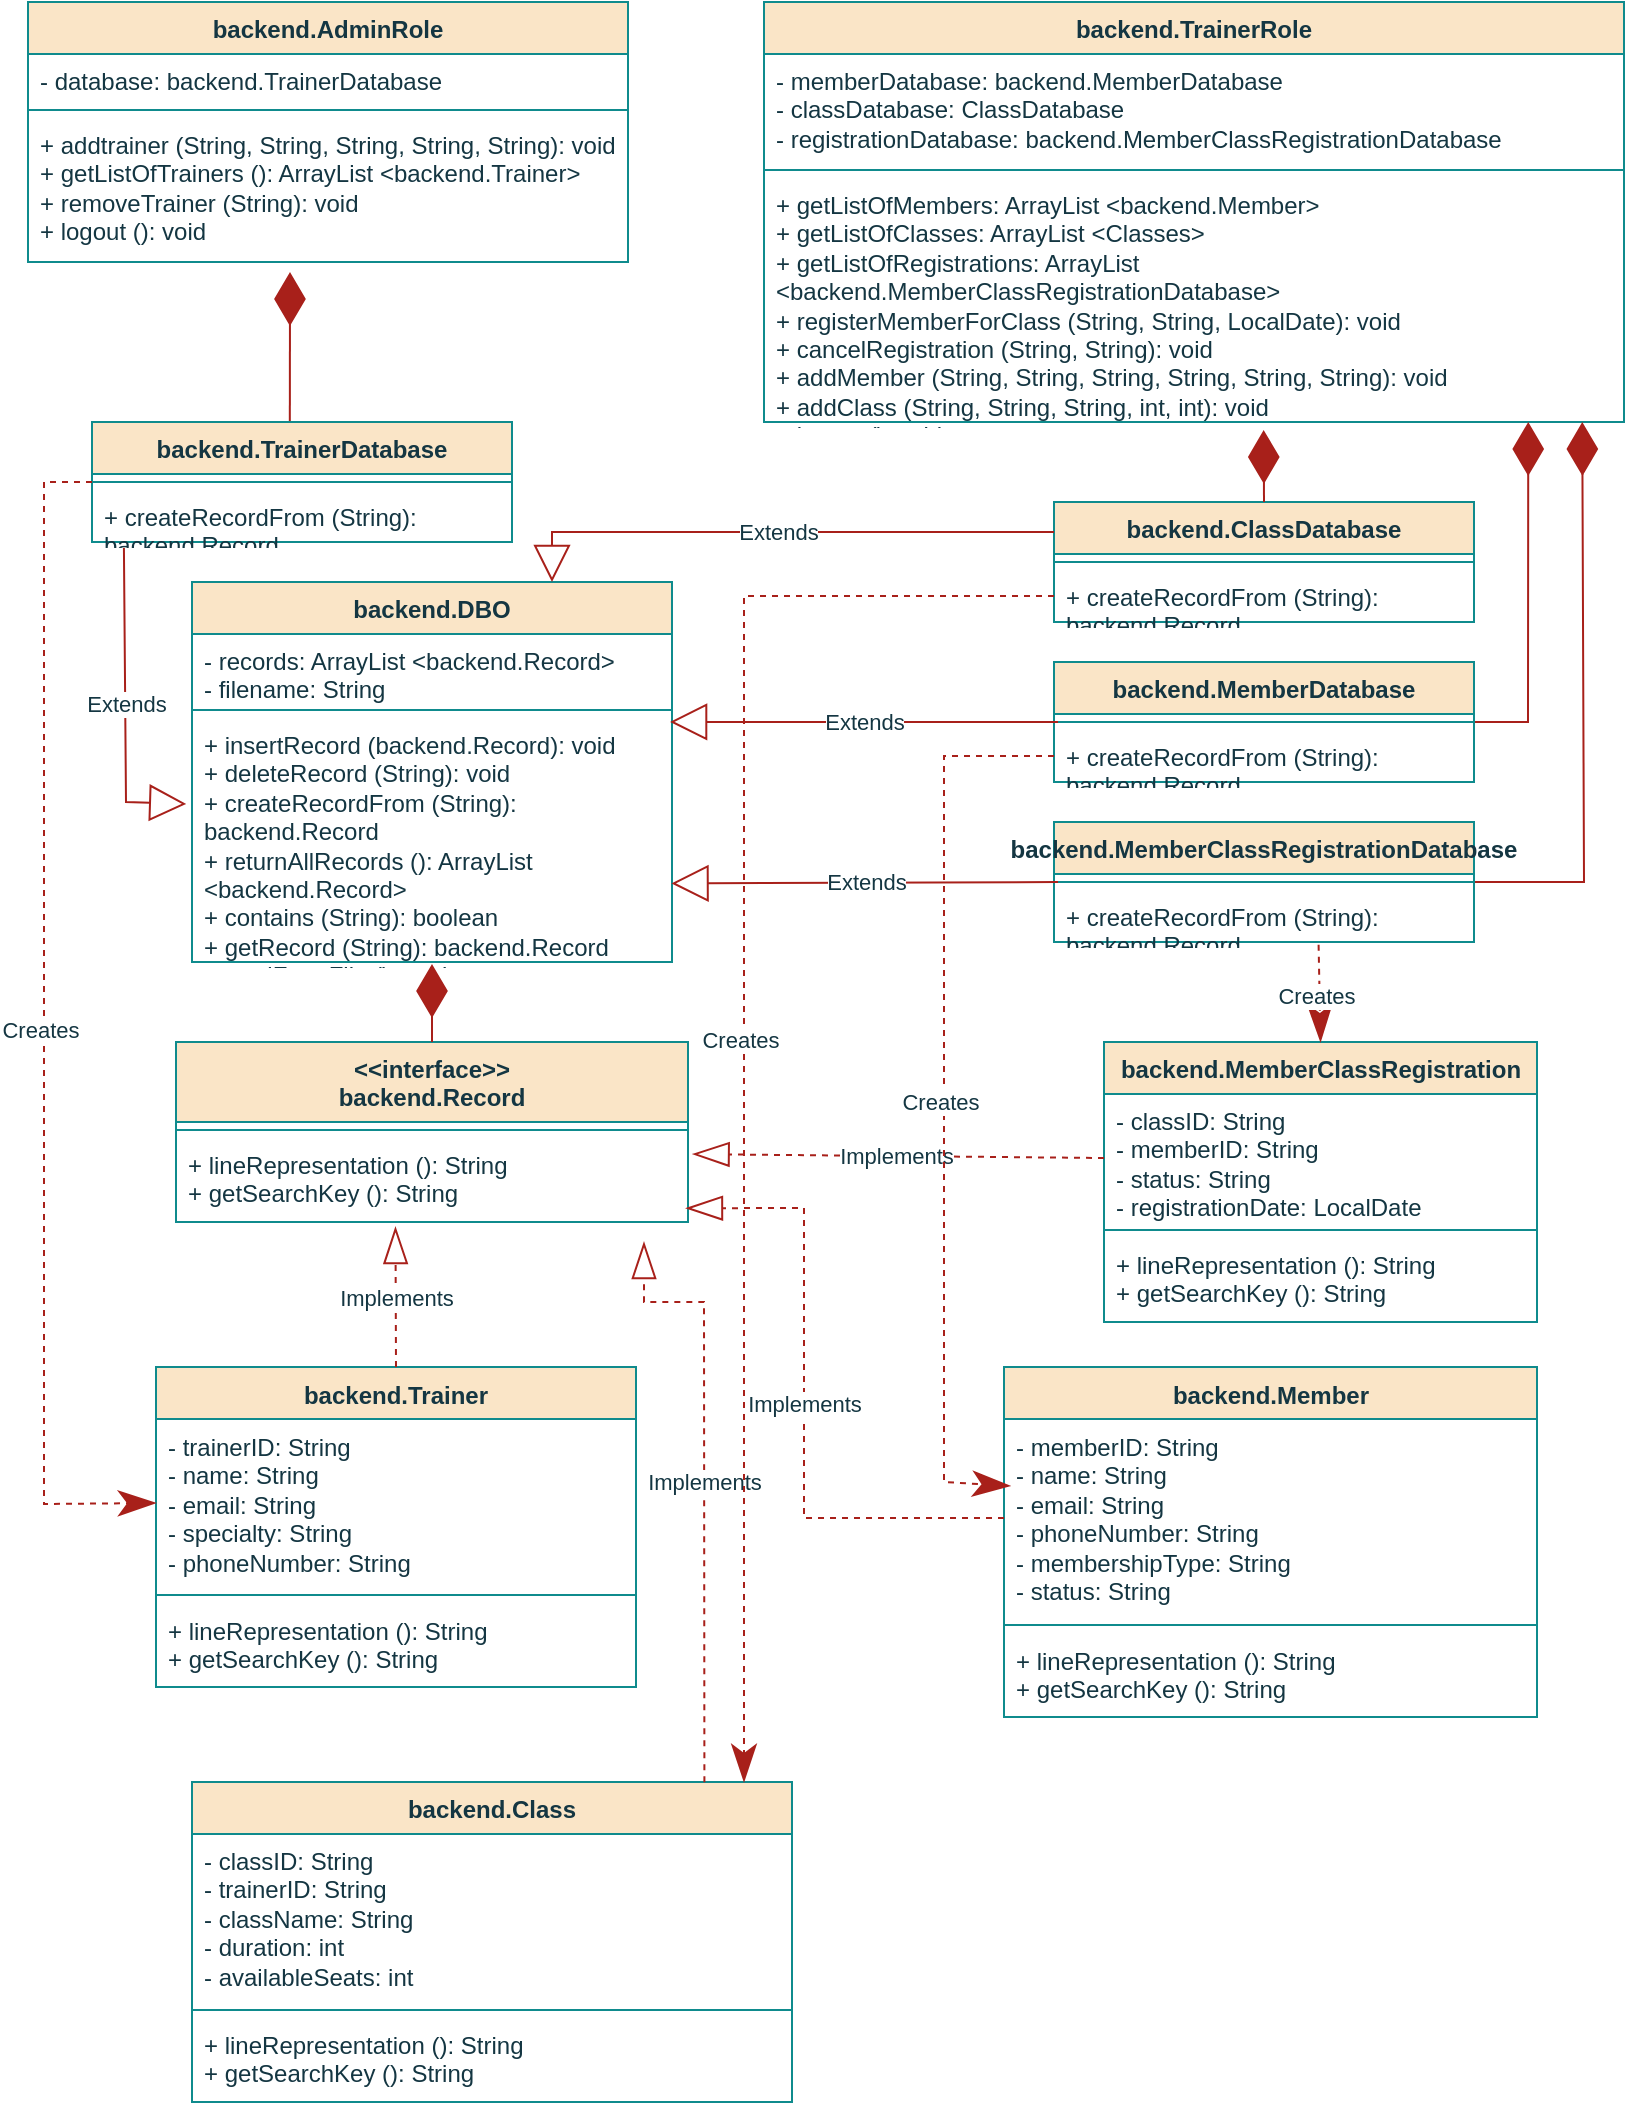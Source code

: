 <mxfile version="24.8.3">
  <diagram name="Page-1" id="xHv3wYuzb9aDsO6GrTmO">
    <mxGraphModel dx="1035" dy="511" grid="1" gridSize="10" guides="1" tooltips="1" connect="1" arrows="1" fold="1" page="1" pageScale="1" pageWidth="827" pageHeight="1169" math="0" shadow="0">
      <root>
        <mxCell id="0" />
        <mxCell id="1" parent="0" />
        <mxCell id="jQkcxw809meIGdecResf-1" value="backend.AdminRole" style="swimlane;fontStyle=1;align=center;verticalAlign=top;childLayout=stackLayout;horizontal=1;startSize=26;horizontalStack=0;resizeParent=1;resizeParentMax=0;resizeLast=0;collapsible=1;marginBottom=0;whiteSpace=wrap;html=1;labelBackgroundColor=none;fillColor=#FAE5C7;strokeColor=#0F8B8D;fontColor=#143642;" vertex="1" parent="1">
          <mxGeometry x="22" y="20" width="300" height="130" as="geometry" />
        </mxCell>
        <mxCell id="jQkcxw809meIGdecResf-2" value="- database: backend.TrainerDatabase" style="text;strokeColor=none;fillColor=none;align=left;verticalAlign=top;spacingLeft=4;spacingRight=4;overflow=hidden;rotatable=0;points=[[0,0.5],[1,0.5]];portConstraint=eastwest;whiteSpace=wrap;html=1;labelBackgroundColor=none;fontColor=#143642;" vertex="1" parent="jQkcxw809meIGdecResf-1">
          <mxGeometry y="26" width="300" height="24" as="geometry" />
        </mxCell>
        <mxCell id="jQkcxw809meIGdecResf-3" value="" style="line;strokeWidth=1;fillColor=none;align=left;verticalAlign=middle;spacingTop=-1;spacingLeft=3;spacingRight=3;rotatable=0;labelPosition=right;points=[];portConstraint=eastwest;strokeColor=#0F8B8D;labelBackgroundColor=none;fontColor=#143642;" vertex="1" parent="jQkcxw809meIGdecResf-1">
          <mxGeometry y="50" width="300" height="8" as="geometry" />
        </mxCell>
        <mxCell id="jQkcxw809meIGdecResf-4" value="+ addtrainer (String, String, String, String, String): void&lt;div&gt;+ getListOfTrainers (): ArrayList &amp;lt;backend.Trainer&amp;gt;&lt;/div&gt;&lt;div&gt;+ removeTrainer (String): void&lt;/div&gt;&lt;div&gt;+ logout (): void&lt;/div&gt;" style="text;strokeColor=none;fillColor=none;align=left;verticalAlign=top;spacingLeft=4;spacingRight=4;overflow=hidden;rotatable=0;points=[[0,0.5],[1,0.5]];portConstraint=eastwest;whiteSpace=wrap;html=1;labelBackgroundColor=none;fontColor=#143642;" vertex="1" parent="jQkcxw809meIGdecResf-1">
          <mxGeometry y="58" width="300" height="72" as="geometry" />
        </mxCell>
        <mxCell id="jQkcxw809meIGdecResf-5" value="" style="endArrow=diamondThin;endFill=1;endSize=24;html=1;rounded=0;entryX=0.39;entryY=1.069;entryDx=0;entryDy=0;entryPerimeter=0;labelBackgroundColor=none;strokeColor=#A8201A;fontColor=default;exitX=0.471;exitY=0.083;exitDx=0;exitDy=0;exitPerimeter=0;" edge="1" parent="1" source="jQkcxw809meIGdecResf-74">
          <mxGeometry width="160" relative="1" as="geometry">
            <mxPoint x="153" y="222.09" as="sourcePoint" />
            <mxPoint x="153" y="154.968" as="targetPoint" />
            <Array as="points" />
          </mxGeometry>
        </mxCell>
        <mxCell id="jQkcxw809meIGdecResf-10" value="backend.Trainer" style="swimlane;fontStyle=1;align=center;verticalAlign=top;childLayout=stackLayout;horizontal=1;startSize=26;horizontalStack=0;resizeParent=1;resizeParentMax=0;resizeLast=0;collapsible=1;marginBottom=0;whiteSpace=wrap;html=1;labelBackgroundColor=none;fillColor=#FAE5C7;strokeColor=#0F8B8D;fontColor=#143642;" vertex="1" parent="1">
          <mxGeometry x="86" y="702.5" width="240" height="160" as="geometry" />
        </mxCell>
        <mxCell id="jQkcxw809meIGdecResf-11" value="- trainerID: String&lt;div&gt;- name: String&lt;/div&gt;&lt;div&gt;- email: String&lt;/div&gt;&lt;div&gt;- specialty: String&lt;/div&gt;&lt;div&gt;- phoneNumber: String&lt;/div&gt;" style="text;strokeColor=none;fillColor=none;align=left;verticalAlign=top;spacingLeft=4;spacingRight=4;overflow=hidden;rotatable=0;points=[[0,0.5],[1,0.5]];portConstraint=eastwest;whiteSpace=wrap;html=1;labelBackgroundColor=none;fontColor=#143642;" vertex="1" parent="jQkcxw809meIGdecResf-10">
          <mxGeometry y="26" width="240" height="84" as="geometry" />
        </mxCell>
        <mxCell id="jQkcxw809meIGdecResf-12" value="" style="line;strokeWidth=1;fillColor=none;align=left;verticalAlign=middle;spacingTop=-1;spacingLeft=3;spacingRight=3;rotatable=0;labelPosition=right;points=[];portConstraint=eastwest;strokeColor=#0F8B8D;labelBackgroundColor=none;fontColor=#143642;" vertex="1" parent="jQkcxw809meIGdecResf-10">
          <mxGeometry y="110" width="240" height="8" as="geometry" />
        </mxCell>
        <mxCell id="jQkcxw809meIGdecResf-13" value="+ lineRepresentation (): String&lt;div&gt;+ getSearchKey (): String&lt;/div&gt;" style="text;strokeColor=none;fillColor=none;align=left;verticalAlign=top;spacingLeft=4;spacingRight=4;overflow=hidden;rotatable=0;points=[[0,0.5],[1,0.5]];portConstraint=eastwest;whiteSpace=wrap;html=1;labelBackgroundColor=none;fontColor=#143642;" vertex="1" parent="jQkcxw809meIGdecResf-10">
          <mxGeometry y="118" width="240" height="42" as="geometry" />
        </mxCell>
        <mxCell id="jQkcxw809meIGdecResf-15" value="backend.TrainerRole" style="swimlane;fontStyle=1;align=center;verticalAlign=top;childLayout=stackLayout;horizontal=1;startSize=26;horizontalStack=0;resizeParent=1;resizeParentMax=0;resizeLast=0;collapsible=1;marginBottom=0;whiteSpace=wrap;html=1;labelBackgroundColor=none;fillColor=#FAE5C7;strokeColor=#0F8B8D;fontColor=#143642;" vertex="1" parent="1">
          <mxGeometry x="390" y="20" width="430" height="210" as="geometry" />
        </mxCell>
        <mxCell id="jQkcxw809meIGdecResf-16" value="- memberDatabase: backend.MemberDatabase&lt;div&gt;- classDatabase: C&lt;span style=&quot;background-color: initial;&quot;&gt;lassDatabase&lt;/span&gt;&lt;/div&gt;&lt;div&gt;&lt;span style=&quot;background-color: initial;&quot;&gt;- registrationDatabase:&amp;nbsp;&lt;/span&gt;&lt;span style=&quot;background-color: initial;&quot;&gt;backend.MemberClassRegistrationDatabase&lt;/span&gt;&lt;/div&gt;" style="text;strokeColor=none;fillColor=none;align=left;verticalAlign=top;spacingLeft=4;spacingRight=4;overflow=hidden;rotatable=0;points=[[0,0.5],[1,0.5]];portConstraint=eastwest;whiteSpace=wrap;html=1;labelBackgroundColor=none;fontColor=#143642;" vertex="1" parent="jQkcxw809meIGdecResf-15">
          <mxGeometry y="26" width="430" height="54" as="geometry" />
        </mxCell>
        <mxCell id="jQkcxw809meIGdecResf-17" value="" style="line;strokeWidth=1;fillColor=none;align=left;verticalAlign=middle;spacingTop=-1;spacingLeft=3;spacingRight=3;rotatable=0;labelPosition=right;points=[];portConstraint=eastwest;strokeColor=#0F8B8D;labelBackgroundColor=none;fontColor=#143642;" vertex="1" parent="jQkcxw809meIGdecResf-15">
          <mxGeometry y="80" width="430" height="8" as="geometry" />
        </mxCell>
        <mxCell id="jQkcxw809meIGdecResf-18" value="+ getListOfMembers: ArrayList &amp;lt;backend.Member&amp;gt;&lt;div&gt;+ getListOfClasses: ArrayList &amp;lt;Classes&amp;gt;&lt;/div&gt;&lt;div&gt;+ getListOfRegistrations: ArrayList &amp;lt;backend.MemberClassRegistrationDatabase&amp;gt;&lt;/div&gt;&lt;div&gt;+ registerMemberForClass (String, String, LocalDate): void&lt;/div&gt;&lt;div&gt;+ cancelRegistration (String, String): void&lt;/div&gt;&lt;div&gt;+ addMember&amp;nbsp;&lt;span style=&quot;background-color: initial;&quot;&gt;(String, String, String, String, String, String): void&lt;/span&gt;&lt;/div&gt;&lt;div&gt;+ addClass (String, String, String, int, int): void&lt;/div&gt;&lt;div&gt;+ logout (): void&lt;/div&gt;" style="text;strokeColor=none;fillColor=none;align=left;verticalAlign=top;spacingLeft=4;spacingRight=4;overflow=hidden;rotatable=0;points=[[0,0.5],[1,0.5]];portConstraint=eastwest;whiteSpace=wrap;html=1;labelBackgroundColor=none;fontColor=#143642;" vertex="1" parent="jQkcxw809meIGdecResf-15">
          <mxGeometry y="88" width="430" height="122" as="geometry" />
        </mxCell>
        <mxCell id="jQkcxw809meIGdecResf-20" value="backend.ClassDatabase" style="swimlane;fontStyle=1;align=center;verticalAlign=top;childLayout=stackLayout;horizontal=1;startSize=26;horizontalStack=0;resizeParent=1;resizeParentMax=0;resizeLast=0;collapsible=1;marginBottom=0;whiteSpace=wrap;html=1;labelBackgroundColor=none;fillColor=#FAE5C7;strokeColor=#0F8B8D;fontColor=#143642;" vertex="1" parent="1">
          <mxGeometry x="535" y="270" width="210" height="60" as="geometry" />
        </mxCell>
        <mxCell id="jQkcxw809meIGdecResf-22" value="" style="line;strokeWidth=1;fillColor=none;align=left;verticalAlign=middle;spacingTop=-1;spacingLeft=3;spacingRight=3;rotatable=0;labelPosition=right;points=[];portConstraint=eastwest;strokeColor=#0F8B8D;labelBackgroundColor=none;fontColor=#143642;" vertex="1" parent="jQkcxw809meIGdecResf-20">
          <mxGeometry y="26" width="210" height="8" as="geometry" />
        </mxCell>
        <mxCell id="jQkcxw809meIGdecResf-23" value="&lt;div&gt;&lt;div&gt;+ createRecordFrom (String): backend.Record&lt;/div&gt;&lt;/div&gt;" style="text;strokeColor=none;fillColor=none;align=left;verticalAlign=top;spacingLeft=4;spacingRight=4;overflow=hidden;rotatable=0;points=[[0,0.5],[1,0.5]];portConstraint=eastwest;whiteSpace=wrap;html=1;labelBackgroundColor=none;fontColor=#143642;" vertex="1" parent="jQkcxw809meIGdecResf-20">
          <mxGeometry y="34" width="210" height="26" as="geometry" />
        </mxCell>
        <mxCell id="jQkcxw809meIGdecResf-24" value="backend.Class" style="swimlane;fontStyle=1;align=center;verticalAlign=top;childLayout=stackLayout;horizontal=1;startSize=26;horizontalStack=0;resizeParent=1;resizeParentMax=0;resizeLast=0;collapsible=1;marginBottom=0;whiteSpace=wrap;html=1;labelBackgroundColor=none;fillColor=#FAE5C7;strokeColor=#0F8B8D;fontColor=#143642;" vertex="1" parent="1">
          <mxGeometry x="104" y="910" width="300" height="160" as="geometry" />
        </mxCell>
        <mxCell id="jQkcxw809meIGdecResf-25" value="&lt;div&gt;- classID: String&lt;/div&gt;- trainerID: String&lt;div&gt;- className: String&lt;/div&gt;&lt;div&gt;- duration: int&lt;/div&gt;&lt;div&gt;- availableSeats: int&lt;/div&gt;" style="text;strokeColor=none;fillColor=none;align=left;verticalAlign=top;spacingLeft=4;spacingRight=4;overflow=hidden;rotatable=0;points=[[0,0.5],[1,0.5]];portConstraint=eastwest;whiteSpace=wrap;html=1;labelBackgroundColor=none;fontColor=#143642;" vertex="1" parent="jQkcxw809meIGdecResf-24">
          <mxGeometry y="26" width="300" height="84" as="geometry" />
        </mxCell>
        <mxCell id="jQkcxw809meIGdecResf-26" value="" style="line;strokeWidth=1;fillColor=none;align=left;verticalAlign=middle;spacingTop=-1;spacingLeft=3;spacingRight=3;rotatable=0;labelPosition=right;points=[];portConstraint=eastwest;strokeColor=#0F8B8D;labelBackgroundColor=none;fontColor=#143642;" vertex="1" parent="jQkcxw809meIGdecResf-24">
          <mxGeometry y="110" width="300" height="8" as="geometry" />
        </mxCell>
        <mxCell id="jQkcxw809meIGdecResf-27" value="+ lineRepresentation (): String&lt;div&gt;+ getSearchKey (): String&lt;/div&gt;" style="text;strokeColor=none;fillColor=none;align=left;verticalAlign=top;spacingLeft=4;spacingRight=4;overflow=hidden;rotatable=0;points=[[0,0.5],[1,0.5]];portConstraint=eastwest;whiteSpace=wrap;html=1;labelBackgroundColor=none;fontColor=#143642;" vertex="1" parent="jQkcxw809meIGdecResf-24">
          <mxGeometry y="118" width="300" height="42" as="geometry" />
        </mxCell>
        <mxCell id="jQkcxw809meIGdecResf-28" value="" style="endArrow=diamondThin;endFill=1;endSize=24;html=1;rounded=0;strokeColor=#A8201A;fontColor=default;fillColor=#FAE5C7;entryX=0.491;entryY=1.016;entryDx=0;entryDy=0;entryPerimeter=0;exitX=1;exitY=0.5;exitDx=0;exitDy=0;labelBackgroundColor=none;" edge="1" parent="1" source="jQkcxw809meIGdecResf-66">
          <mxGeometry width="160" relative="1" as="geometry">
            <mxPoint x="771" y="282" as="sourcePoint" />
            <mxPoint x="772.13" y="230.002" as="targetPoint" />
            <Array as="points">
              <mxPoint x="772" y="380" />
            </Array>
          </mxGeometry>
        </mxCell>
        <mxCell id="jQkcxw809meIGdecResf-35" value="&lt;span style=&quot;text-align: left;&quot;&gt;backend.MemberClassRegistration&lt;/span&gt;" style="swimlane;fontStyle=1;align=center;verticalAlign=top;childLayout=stackLayout;horizontal=1;startSize=26;horizontalStack=0;resizeParent=1;resizeParentMax=0;resizeLast=0;collapsible=1;marginBottom=0;whiteSpace=wrap;html=1;labelBackgroundColor=none;fillColor=#FAE5C7;strokeColor=#0F8B8D;fontColor=#143642;" vertex="1" parent="1">
          <mxGeometry x="560" y="540" width="216.5" height="140" as="geometry" />
        </mxCell>
        <mxCell id="jQkcxw809meIGdecResf-36" value="&lt;div&gt;- classID: String&lt;/div&gt;&lt;div&gt;- memberID: String&lt;/div&gt;&lt;div&gt;- status: String&lt;/div&gt;&lt;div&gt;- registrationDate: LocalDate&lt;/div&gt;" style="text;strokeColor=none;fillColor=none;align=left;verticalAlign=top;spacingLeft=4;spacingRight=4;overflow=hidden;rotatable=0;points=[[0,0.5],[1,0.5]];portConstraint=eastwest;whiteSpace=wrap;html=1;labelBackgroundColor=none;fontColor=#143642;" vertex="1" parent="jQkcxw809meIGdecResf-35">
          <mxGeometry y="26" width="216.5" height="64" as="geometry" />
        </mxCell>
        <mxCell id="jQkcxw809meIGdecResf-37" value="" style="line;strokeWidth=1;fillColor=none;align=left;verticalAlign=middle;spacingTop=-1;spacingLeft=3;spacingRight=3;rotatable=0;labelPosition=right;points=[];portConstraint=eastwest;strokeColor=#0F8B8D;labelBackgroundColor=none;fontColor=#143642;" vertex="1" parent="jQkcxw809meIGdecResf-35">
          <mxGeometry y="90" width="216.5" height="8" as="geometry" />
        </mxCell>
        <mxCell id="jQkcxw809meIGdecResf-38" value="+ lineRepresentation (): String&lt;div&gt;+ getSearchKey (): String&lt;/div&gt;" style="text;strokeColor=none;fillColor=none;align=left;verticalAlign=top;spacingLeft=4;spacingRight=4;overflow=hidden;rotatable=0;points=[[0,0.5],[1,0.5]];portConstraint=eastwest;whiteSpace=wrap;html=1;labelBackgroundColor=none;fontColor=#143642;" vertex="1" parent="jQkcxw809meIGdecResf-35">
          <mxGeometry y="98" width="216.5" height="42" as="geometry" />
        </mxCell>
        <mxCell id="jQkcxw809meIGdecResf-44" value="backend.Member" style="swimlane;fontStyle=1;align=center;verticalAlign=top;childLayout=stackLayout;horizontal=1;startSize=26;horizontalStack=0;resizeParent=1;resizeParentMax=0;resizeLast=0;collapsible=1;marginBottom=0;whiteSpace=wrap;html=1;labelBackgroundColor=none;fillColor=#FAE5C7;strokeColor=#0F8B8D;fontColor=#143642;" vertex="1" parent="1">
          <mxGeometry x="510" y="702.5" width="266.5" height="175" as="geometry" />
        </mxCell>
        <mxCell id="jQkcxw809meIGdecResf-45" value="- memberID: String&lt;div&gt;- name: String&lt;/div&gt;&lt;div&gt;- email: String&lt;/div&gt;&lt;div&gt;- phoneNumber: String&lt;/div&gt;&lt;div&gt;- membershipType: String&lt;/div&gt;&lt;div&gt;- status: String&lt;/div&gt;" style="text;strokeColor=none;fillColor=none;align=left;verticalAlign=top;spacingLeft=4;spacingRight=4;overflow=hidden;rotatable=0;points=[[0,0.5],[1,0.5]];portConstraint=eastwest;whiteSpace=wrap;html=1;labelBackgroundColor=none;fontColor=#143642;" vertex="1" parent="jQkcxw809meIGdecResf-44">
          <mxGeometry y="26" width="266.5" height="99" as="geometry" />
        </mxCell>
        <mxCell id="jQkcxw809meIGdecResf-46" value="" style="line;strokeWidth=1;fillColor=none;align=left;verticalAlign=middle;spacingTop=-1;spacingLeft=3;spacingRight=3;rotatable=0;labelPosition=right;points=[];portConstraint=eastwest;strokeColor=#0F8B8D;labelBackgroundColor=none;fontColor=#143642;" vertex="1" parent="jQkcxw809meIGdecResf-44">
          <mxGeometry y="125" width="266.5" height="8" as="geometry" />
        </mxCell>
        <mxCell id="jQkcxw809meIGdecResf-47" value="+ lineRepresentation (): String&lt;div&gt;+ getSearchKey (): String&lt;/div&gt;" style="text;strokeColor=none;fillColor=none;align=left;verticalAlign=top;spacingLeft=4;spacingRight=4;overflow=hidden;rotatable=0;points=[[0,0.5],[1,0.5]];portConstraint=eastwest;whiteSpace=wrap;html=1;labelBackgroundColor=none;fontColor=#143642;" vertex="1" parent="jQkcxw809meIGdecResf-44">
          <mxGeometry y="133" width="266.5" height="42" as="geometry" />
        </mxCell>
        <mxCell id="jQkcxw809meIGdecResf-53" value="backend.DBO" style="swimlane;fontStyle=1;align=center;verticalAlign=top;childLayout=stackLayout;horizontal=1;startSize=26;horizontalStack=0;resizeParent=1;resizeParentMax=0;resizeLast=0;collapsible=1;marginBottom=0;whiteSpace=wrap;html=1;labelBackgroundColor=none;fillColor=#FAE5C7;strokeColor=#0F8B8D;fontColor=#143642;" vertex="1" parent="1">
          <mxGeometry x="104" y="310" width="240" height="190" as="geometry" />
        </mxCell>
        <mxCell id="jQkcxw809meIGdecResf-54" value="- records: ArrayList &amp;lt;backend.Record&amp;gt;&lt;div&gt;- filename: String&lt;/div&gt;" style="text;strokeColor=none;fillColor=none;align=left;verticalAlign=top;spacingLeft=4;spacingRight=4;overflow=hidden;rotatable=0;points=[[0,0.5],[1,0.5]];portConstraint=eastwest;whiteSpace=wrap;html=1;labelBackgroundColor=none;fontColor=#143642;" vertex="1" parent="jQkcxw809meIGdecResf-53">
          <mxGeometry y="26" width="240" height="34" as="geometry" />
        </mxCell>
        <mxCell id="jQkcxw809meIGdecResf-55" value="" style="line;strokeWidth=1;fillColor=none;align=left;verticalAlign=middle;spacingTop=-1;spacingLeft=3;spacingRight=3;rotatable=0;labelPosition=right;points=[];portConstraint=eastwest;strokeColor=#0F8B8D;labelBackgroundColor=none;fontColor=#143642;" vertex="1" parent="jQkcxw809meIGdecResf-53">
          <mxGeometry y="60" width="240" height="8" as="geometry" />
        </mxCell>
        <mxCell id="jQkcxw809meIGdecResf-56" value="+ insertRecord (backend.Record): void&lt;div&gt;+ deleteRecord (String): void&lt;br&gt;&lt;div&gt;+ createRecordFrom (String): backend.Record&lt;/div&gt;&lt;div&gt;+ returnAllRecords (): ArrayList &amp;lt;backend.Record&amp;gt;&lt;/div&gt;&lt;div&gt;+ contains (String): boolean&lt;/div&gt;&lt;div&gt;+ getRecord (String): backend.Record&lt;/div&gt;&lt;div&gt;+ readFromFile (): void&lt;/div&gt;&lt;/div&gt;&lt;div&gt;+ saveToFile (): void&lt;/div&gt;" style="text;strokeColor=none;fillColor=none;align=left;verticalAlign=top;spacingLeft=4;spacingRight=4;overflow=hidden;rotatable=0;points=[[0,0.5],[1,0.5]];portConstraint=eastwest;whiteSpace=wrap;html=1;labelBackgroundColor=none;fontColor=#143642;" vertex="1" parent="jQkcxw809meIGdecResf-53">
          <mxGeometry y="68" width="240" height="122" as="geometry" />
        </mxCell>
        <mxCell id="jQkcxw809meIGdecResf-61" value="&amp;lt;&amp;lt;interface&amp;gt;&amp;gt;&lt;div&gt;backend.Record&lt;/div&gt;" style="swimlane;fontStyle=1;align=center;verticalAlign=top;childLayout=stackLayout;horizontal=1;startSize=40;horizontalStack=0;resizeParent=1;resizeParentMax=0;resizeLast=0;collapsible=1;marginBottom=0;whiteSpace=wrap;html=1;labelBackgroundColor=none;fillColor=#FAE5C7;strokeColor=#0F8B8D;fontColor=#143642;" vertex="1" parent="1">
          <mxGeometry x="96" y="540" width="256" height="90" as="geometry" />
        </mxCell>
        <mxCell id="jQkcxw809meIGdecResf-63" value="" style="line;strokeWidth=1;fillColor=none;align=left;verticalAlign=middle;spacingTop=-1;spacingLeft=3;spacingRight=3;rotatable=0;labelPosition=right;points=[];portConstraint=eastwest;strokeColor=#0F8B8D;labelBackgroundColor=none;fontColor=#143642;" vertex="1" parent="jQkcxw809meIGdecResf-61">
          <mxGeometry y="40" width="256" height="8" as="geometry" />
        </mxCell>
        <mxCell id="jQkcxw809meIGdecResf-64" value="+ lineRepresentation (): String&lt;div&gt;+ getSearchKey (): String&lt;/div&gt;" style="text;strokeColor=none;fillColor=none;align=left;verticalAlign=top;spacingLeft=4;spacingRight=4;overflow=hidden;rotatable=0;points=[[0,0.5],[1,0.5]];portConstraint=eastwest;whiteSpace=wrap;html=1;labelBackgroundColor=none;fontColor=#143642;" vertex="1" parent="jQkcxw809meIGdecResf-61">
          <mxGeometry y="48" width="256" height="42" as="geometry" />
        </mxCell>
        <mxCell id="jQkcxw809meIGdecResf-66" value="backend.MemberDatabase" style="swimlane;fontStyle=1;align=center;verticalAlign=top;childLayout=stackLayout;horizontal=1;startSize=26;horizontalStack=0;resizeParent=1;resizeParentMax=0;resizeLast=0;collapsible=1;marginBottom=0;whiteSpace=wrap;html=1;labelBackgroundColor=none;fillColor=#FAE5C7;strokeColor=#0F8B8D;fontColor=#143642;" vertex="1" parent="1">
          <mxGeometry x="535" y="350" width="210" height="60" as="geometry" />
        </mxCell>
        <mxCell id="jQkcxw809meIGdecResf-67" value="" style="line;strokeWidth=1;fillColor=none;align=left;verticalAlign=middle;spacingTop=-1;spacingLeft=3;spacingRight=3;rotatable=0;labelPosition=right;points=[];portConstraint=eastwest;strokeColor=#0F8B8D;labelBackgroundColor=none;fontColor=#143642;" vertex="1" parent="jQkcxw809meIGdecResf-66">
          <mxGeometry y="26" width="210" height="8" as="geometry" />
        </mxCell>
        <mxCell id="jQkcxw809meIGdecResf-68" value="&lt;div&gt;&lt;div&gt;+ createRecordFrom (String): backend.Record&lt;/div&gt;&lt;/div&gt;" style="text;strokeColor=none;fillColor=none;align=left;verticalAlign=top;spacingLeft=4;spacingRight=4;overflow=hidden;rotatable=0;points=[[0,0.5],[1,0.5]];portConstraint=eastwest;whiteSpace=wrap;html=1;labelBackgroundColor=none;fontColor=#143642;" vertex="1" parent="jQkcxw809meIGdecResf-66">
          <mxGeometry y="34" width="210" height="26" as="geometry" />
        </mxCell>
        <mxCell id="jQkcxw809meIGdecResf-69" value="" style="endArrow=diamondThin;endFill=1;endSize=24;html=1;rounded=0;labelBackgroundColor=none;strokeColor=#A8201A;fontColor=default;entryX=0.581;entryY=1.033;entryDx=0;entryDy=0;entryPerimeter=0;exitX=0.5;exitY=0;exitDx=0;exitDy=0;" edge="1" parent="1" source="jQkcxw809meIGdecResf-20" target="jQkcxw809meIGdecResf-18">
          <mxGeometry width="160" relative="1" as="geometry">
            <mxPoint x="494.04" y="311" as="sourcePoint" />
            <mxPoint x="490.0" y="269.996" as="targetPoint" />
          </mxGeometry>
        </mxCell>
        <mxCell id="jQkcxw809meIGdecResf-70" value="" style="endArrow=diamondThin;endFill=1;endSize=24;html=1;rounded=0;strokeColor=#A8201A;fontColor=default;fillColor=#FAE5C7;entryX=0.491;entryY=1.016;entryDx=0;entryDy=0;entryPerimeter=0;exitX=1;exitY=0.5;exitDx=0;exitDy=0;labelBackgroundColor=none;" edge="1" parent="1" source="jQkcxw809meIGdecResf-71">
          <mxGeometry width="160" relative="1" as="geometry">
            <mxPoint x="798" y="282" as="sourcePoint" />
            <mxPoint x="799.13" y="230.002" as="targetPoint" />
            <Array as="points">
              <mxPoint x="800" y="460" />
            </Array>
          </mxGeometry>
        </mxCell>
        <mxCell id="jQkcxw809meIGdecResf-71" value="backend.MemberClassRegistrationDatabase" style="swimlane;fontStyle=1;align=center;verticalAlign=top;childLayout=stackLayout;horizontal=1;startSize=26;horizontalStack=0;resizeParent=1;resizeParentMax=0;resizeLast=0;collapsible=1;marginBottom=0;whiteSpace=wrap;html=1;labelBackgroundColor=none;fillColor=#FAE5C7;strokeColor=#0F8B8D;fontColor=#143642;" vertex="1" parent="1">
          <mxGeometry x="535" y="430" width="210" height="60" as="geometry" />
        </mxCell>
        <mxCell id="jQkcxw809meIGdecResf-72" value="" style="line;strokeWidth=1;fillColor=none;align=left;verticalAlign=middle;spacingTop=-1;spacingLeft=3;spacingRight=3;rotatable=0;labelPosition=right;points=[];portConstraint=eastwest;strokeColor=#0F8B8D;labelBackgroundColor=none;fontColor=#143642;" vertex="1" parent="jQkcxw809meIGdecResf-71">
          <mxGeometry y="26" width="210" height="8" as="geometry" />
        </mxCell>
        <mxCell id="jQkcxw809meIGdecResf-73" value="&lt;div&gt;&lt;div&gt;+ createRecordFrom (String): backend.Record&lt;/div&gt;&lt;/div&gt;" style="text;strokeColor=none;fillColor=none;align=left;verticalAlign=top;spacingLeft=4;spacingRight=4;overflow=hidden;rotatable=0;points=[[0,0.5],[1,0.5]];portConstraint=eastwest;whiteSpace=wrap;html=1;labelBackgroundColor=none;fontColor=#143642;" vertex="1" parent="jQkcxw809meIGdecResf-71">
          <mxGeometry y="34" width="210" height="26" as="geometry" />
        </mxCell>
        <mxCell id="jQkcxw809meIGdecResf-74" value="backend.TrainerDatabase" style="swimlane;fontStyle=1;align=center;verticalAlign=top;childLayout=stackLayout;horizontal=1;startSize=26;horizontalStack=0;resizeParent=1;resizeParentMax=0;resizeLast=0;collapsible=1;marginBottom=0;whiteSpace=wrap;html=1;labelBackgroundColor=none;fillColor=#FAE5C7;strokeColor=#0F8B8D;fontColor=#143642;" vertex="1" parent="1">
          <mxGeometry x="54" y="230" width="210" height="60" as="geometry" />
        </mxCell>
        <mxCell id="jQkcxw809meIGdecResf-75" value="" style="line;strokeWidth=1;fillColor=none;align=left;verticalAlign=middle;spacingTop=-1;spacingLeft=3;spacingRight=3;rotatable=0;labelPosition=right;points=[];portConstraint=eastwest;strokeColor=#0F8B8D;labelBackgroundColor=none;fontColor=#143642;" vertex="1" parent="jQkcxw809meIGdecResf-74">
          <mxGeometry y="26" width="210" height="8" as="geometry" />
        </mxCell>
        <mxCell id="jQkcxw809meIGdecResf-76" value="&lt;div&gt;&lt;div&gt;+ createRecordFrom (String): backend.Record&lt;/div&gt;&lt;/div&gt;" style="text;strokeColor=none;fillColor=none;align=left;verticalAlign=top;spacingLeft=4;spacingRight=4;overflow=hidden;rotatable=0;points=[[0,0.5],[1,0.5]];portConstraint=eastwest;whiteSpace=wrap;html=1;labelBackgroundColor=none;fontColor=#143642;" vertex="1" parent="jQkcxw809meIGdecResf-74">
          <mxGeometry y="34" width="210" height="26" as="geometry" />
        </mxCell>
        <mxCell id="jQkcxw809meIGdecResf-78" value="Extends" style="endArrow=block;endSize=16;endFill=0;html=1;rounded=0;strokeColor=#A8201A;fontColor=#143642;fillColor=#FAE5C7;entryX=-0.012;entryY=0.352;entryDx=0;entryDy=0;entryPerimeter=0;exitX=0.076;exitY=1.115;exitDx=0;exitDy=0;exitPerimeter=0;" edge="1" parent="1" source="jQkcxw809meIGdecResf-76" target="jQkcxw809meIGdecResf-56">
          <mxGeometry width="160" relative="1" as="geometry">
            <mxPoint x="74" y="292" as="sourcePoint" />
            <mxPoint x="104" y="370" as="targetPoint" />
            <Array as="points">
              <mxPoint x="71" y="420" />
            </Array>
          </mxGeometry>
        </mxCell>
        <mxCell id="jQkcxw809meIGdecResf-80" value="Extends" style="endArrow=block;endSize=16;endFill=0;html=1;rounded=0;strokeColor=#A8201A;fontColor=#143642;fillColor=#FAE5C7;exitX=0;exitY=0.5;exitDx=0;exitDy=0;entryX=0.996;entryY=0.016;entryDx=0;entryDy=0;entryPerimeter=0;" edge="1" parent="1" target="jQkcxw809meIGdecResf-56">
          <mxGeometry width="160" relative="1" as="geometry">
            <mxPoint x="537" y="380" as="sourcePoint" />
            <mxPoint x="350" y="380" as="targetPoint" />
          </mxGeometry>
        </mxCell>
        <mxCell id="jQkcxw809meIGdecResf-81" value="Extends" style="endArrow=block;endSize=16;endFill=0;html=1;rounded=0;strokeColor=#A8201A;fontColor=#143642;fillColor=#FAE5C7;exitX=0;exitY=0.5;exitDx=0;exitDy=0;entryX=0.999;entryY=0.678;entryDx=0;entryDy=0;entryPerimeter=0;" edge="1" parent="1" target="jQkcxw809meIGdecResf-56">
          <mxGeometry width="160" relative="1" as="geometry">
            <mxPoint x="537" y="460" as="sourcePoint" />
            <mxPoint x="350" y="460" as="targetPoint" />
          </mxGeometry>
        </mxCell>
        <mxCell id="jQkcxw809meIGdecResf-82" value="Extends" style="endArrow=block;endSize=16;endFill=0;html=1;rounded=0;strokeColor=#A8201A;fontColor=#143642;fillColor=#FAE5C7;exitX=0;exitY=0.25;exitDx=0;exitDy=0;entryX=0.75;entryY=0;entryDx=0;entryDy=0;" edge="1" parent="1" source="jQkcxw809meIGdecResf-20" target="jQkcxw809meIGdecResf-53">
          <mxGeometry width="160" relative="1" as="geometry">
            <mxPoint x="280" y="260" as="sourcePoint" />
            <mxPoint x="440" y="260" as="targetPoint" />
            <Array as="points">
              <mxPoint x="284" y="285" />
            </Array>
          </mxGeometry>
        </mxCell>
        <mxCell id="jQkcxw809meIGdecResf-83" value="" style="endArrow=diamondThin;endFill=1;endSize=24;html=1;rounded=0;strokeColor=#A8201A;fontColor=#143642;fillColor=#FAE5C7;exitX=0.5;exitY=0;exitDx=0;exitDy=0;entryX=0.5;entryY=1.008;entryDx=0;entryDy=0;entryPerimeter=0;" edge="1" parent="1" source="jQkcxw809meIGdecResf-61" target="jQkcxw809meIGdecResf-56">
          <mxGeometry width="160" relative="1" as="geometry">
            <mxPoint x="350" y="530" as="sourcePoint" />
            <mxPoint x="510" y="500" as="targetPoint" />
          </mxGeometry>
        </mxCell>
        <mxCell id="jQkcxw809meIGdecResf-88" value="Implements" style="endArrow=blockThin;endSize=16;endFill=0;html=1;rounded=0;strokeColor=#A8201A;fontColor=#143642;fillColor=#FAE5C7;exitX=0.5;exitY=0;exitDx=0;exitDy=0;dashed=1;entryX=0.499;entryY=1.06;entryDx=0;entryDy=0;entryPerimeter=0;" edge="1" parent="1" source="jQkcxw809meIGdecResf-10">
          <mxGeometry x="0.005" y="-1" width="160" relative="1" as="geometry">
            <mxPoint x="589" y="900" as="sourcePoint" />
            <mxPoint x="205.744" y="632.52" as="targetPoint" />
            <mxPoint x="-1" y="1" as="offset" />
          </mxGeometry>
        </mxCell>
        <mxCell id="jQkcxw809meIGdecResf-90" value="Implements" style="endArrow=blockThin;endSize=16;endFill=0;html=1;rounded=0;strokeColor=#A8201A;fontColor=#143642;fillColor=#FAE5C7;exitX=0.854;exitY=0.001;exitDx=0;exitDy=0;dashed=1;exitPerimeter=0;" edge="1" parent="1" source="jQkcxw809meIGdecResf-24">
          <mxGeometry x="0.005" y="-1" width="160" relative="1" as="geometry">
            <mxPoint x="380" y="830" as="sourcePoint" />
            <mxPoint x="330" y="640" as="targetPoint" />
            <mxPoint x="-1" y="1" as="offset" />
            <Array as="points">
              <mxPoint x="360" y="670" />
              <mxPoint x="330" y="670" />
            </Array>
          </mxGeometry>
        </mxCell>
        <mxCell id="jQkcxw809meIGdecResf-91" value="Implements" style="endArrow=blockThin;endSize=16;endFill=0;html=1;rounded=0;strokeColor=#A8201A;fontColor=#143642;fillColor=#FAE5C7;exitX=0;exitY=0.5;exitDx=0;exitDy=0;dashed=1;entryX=1.009;entryY=0.192;entryDx=0;entryDy=0;entryPerimeter=0;" edge="1" parent="1" source="jQkcxw809meIGdecResf-36" target="jQkcxw809meIGdecResf-64">
          <mxGeometry x="0.005" y="-1" width="160" relative="1" as="geometry">
            <mxPoint x="244" y="723" as="sourcePoint" />
            <mxPoint x="244" y="653" as="targetPoint" />
            <mxPoint x="-1" y="1" as="offset" />
          </mxGeometry>
        </mxCell>
        <mxCell id="jQkcxw809meIGdecResf-92" value="Implements" style="endArrow=blockThin;endSize=16;endFill=0;html=1;rounded=0;strokeColor=#A8201A;fontColor=#143642;fillColor=#FAE5C7;exitX=0;exitY=0.5;exitDx=0;exitDy=0;dashed=1;entryX=0.996;entryY=0.836;entryDx=0;entryDy=0;entryPerimeter=0;" edge="1" parent="1" source="jQkcxw809meIGdecResf-45" target="jQkcxw809meIGdecResf-64">
          <mxGeometry x="0.005" y="-1" width="160" relative="1" as="geometry">
            <mxPoint x="254" y="733" as="sourcePoint" />
            <mxPoint x="254" y="663" as="targetPoint" />
            <mxPoint x="-1" y="1" as="offset" />
            <Array as="points">
              <mxPoint x="410" y="778" />
              <mxPoint x="410" y="623" />
            </Array>
          </mxGeometry>
        </mxCell>
        <mxCell id="jQkcxw809meIGdecResf-93" value="Creates" style="endArrow=classicThin;endSize=16;endFill=1;html=1;rounded=0;strokeColor=#A8201A;fontColor=#143642;fillColor=#FAE5C7;exitX=0;exitY=0.5;exitDx=0;exitDy=0;dashed=1;entryX=0.92;entryY=0;entryDx=0;entryDy=0;entryPerimeter=0;" edge="1" parent="1" source="jQkcxw809meIGdecResf-23" target="jQkcxw809meIGdecResf-24">
          <mxGeometry x="0.005" y="-1" width="160" relative="1" as="geometry">
            <mxPoint x="524.37" y="307.822" as="sourcePoint" />
            <mxPoint x="380" y="680" as="targetPoint" />
            <mxPoint x="-1" y="1" as="offset" />
            <Array as="points">
              <mxPoint x="380" y="317" />
            </Array>
          </mxGeometry>
        </mxCell>
        <mxCell id="jQkcxw809meIGdecResf-96" value="Creates" style="endArrow=classicThin;endSize=16;endFill=1;html=1;rounded=0;strokeColor=#A8201A;fontColor=#143642;fillColor=#FAE5C7;exitX=0;exitY=0.5;exitDx=0;exitDy=0;dashed=1;entryX=0;entryY=0.5;entryDx=0;entryDy=0;" edge="1" parent="1" source="jQkcxw809meIGdecResf-74" target="jQkcxw809meIGdecResf-11">
          <mxGeometry x="0.005" y="-1" width="160" relative="1" as="geometry">
            <mxPoint x="228" y="680" as="sourcePoint" />
            <mxPoint x="22" y="678" as="targetPoint" />
            <mxPoint x="-1" y="1" as="offset" />
            <Array as="points">
              <mxPoint x="30" y="260" />
              <mxPoint x="30" y="771" />
            </Array>
          </mxGeometry>
        </mxCell>
        <mxCell id="jQkcxw809meIGdecResf-97" value="Creates" style="endArrow=classicThin;endSize=16;endFill=1;html=1;rounded=0;strokeColor=#A8201A;fontColor=#143642;fillColor=#FAE5C7;exitX=0;exitY=0.5;exitDx=0;exitDy=0;dashed=1;entryX=0.012;entryY=0.338;entryDx=0;entryDy=0;entryPerimeter=0;" edge="1" parent="1" source="jQkcxw809meIGdecResf-68" target="jQkcxw809meIGdecResf-45">
          <mxGeometry x="0.005" y="-1" width="160" relative="1" as="geometry">
            <mxPoint x="560" y="680" as="sourcePoint" />
            <mxPoint x="354" y="678" as="targetPoint" />
            <mxPoint x="-1" y="1" as="offset" />
            <Array as="points">
              <mxPoint x="480" y="397" />
              <mxPoint x="480" y="760" />
            </Array>
          </mxGeometry>
        </mxCell>
        <mxCell id="jQkcxw809meIGdecResf-98" value="Creates" style="endArrow=classicThin;endSize=16;endFill=1;html=1;rounded=0;strokeColor=#A8201A;fontColor=#143642;fillColor=#FAE5C7;exitX=0.63;exitY=1.052;exitDx=0;exitDy=0;dashed=1;entryX=0.5;entryY=0;entryDx=0;entryDy=0;exitPerimeter=0;" edge="1" parent="1" source="jQkcxw809meIGdecResf-73" target="jQkcxw809meIGdecResf-35">
          <mxGeometry x="0.005" y="-1" width="160" relative="1" as="geometry">
            <mxPoint x="676" y="952" as="sourcePoint" />
            <mxPoint x="470" y="950" as="targetPoint" />
            <mxPoint x="-1" y="1" as="offset" />
          </mxGeometry>
        </mxCell>
      </root>
    </mxGraphModel>
  </diagram>
</mxfile>
